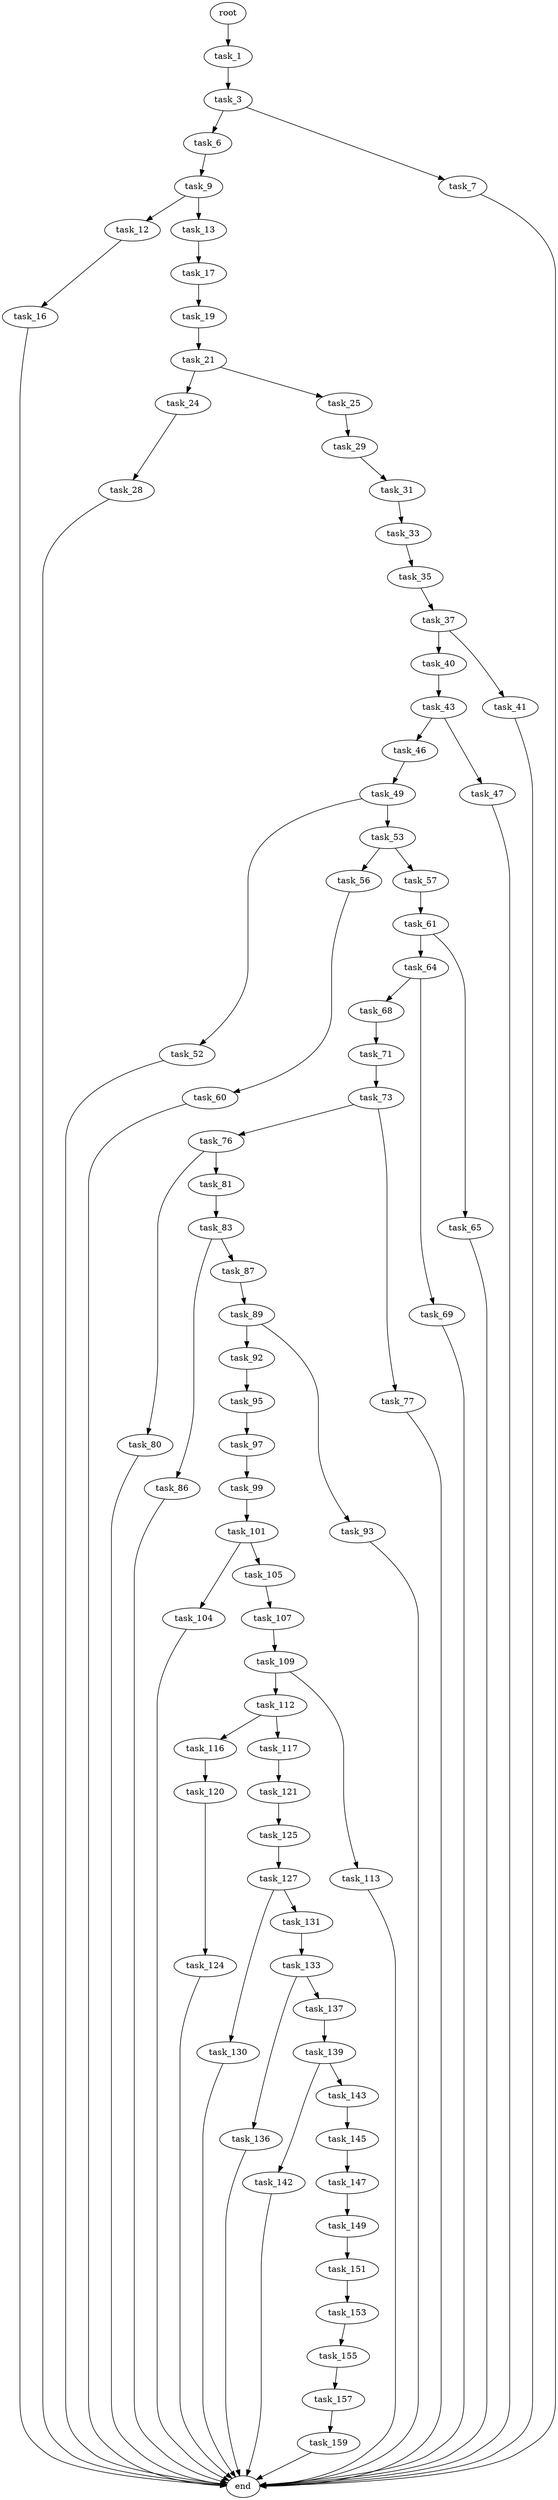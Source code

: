 digraph G {
  root [size="0.000000"];
  task_1 [size="1131998573003.000000"];
  task_3 [size="450476475181.000000"];
  task_6 [size="134217728000.000000"];
  task_7 [size="19326043971.000000"];
  task_9 [size="134217728000.000000"];
  task_12 [size="131336455577.000000"];
  task_13 [size="50759989578.000000"];
  task_16 [size="881303364616.000000"];
  task_17 [size="18332160993.000000"];
  task_19 [size="81804185235.000000"];
  task_21 [size="28991029248.000000"];
  task_24 [size="36992584569.000000"];
  task_25 [size="17580172605.000000"];
  task_28 [size="134217728000.000000"];
  task_29 [size="19972557070.000000"];
  task_31 [size="5070786331.000000"];
  task_33 [size="842434207684.000000"];
  task_35 [size="549755813888.000000"];
  task_37 [size="54819078295.000000"];
  task_40 [size="134217728000.000000"];
  task_41 [size="6075776991.000000"];
  task_43 [size="19084839126.000000"];
  task_46 [size="713932909.000000"];
  task_47 [size="5643283128.000000"];
  task_49 [size="41424589916.000000"];
  task_52 [size="68719476736.000000"];
  task_53 [size="1339481393.000000"];
  task_56 [size="24894847540.000000"];
  task_57 [size="549755813888.000000"];
  task_60 [size="134217728000.000000"];
  task_61 [size="1873267835.000000"];
  task_64 [size="540622217144.000000"];
  task_65 [size="12776702617.000000"];
  task_68 [size="485389439017.000000"];
  task_69 [size="23354350412.000000"];
  task_71 [size="24783068646.000000"];
  task_73 [size="8589934592.000000"];
  task_76 [size="8589934592.000000"];
  task_77 [size="402184033237.000000"];
  task_80 [size="193790825324.000000"];
  task_81 [size="157727088327.000000"];
  task_83 [size="413661879255.000000"];
  task_86 [size="111853874998.000000"];
  task_87 [size="1073741824000.000000"];
  task_89 [size="11590603627.000000"];
  task_92 [size="133375897065.000000"];
  task_93 [size="1073741824000.000000"];
  task_95 [size="331368928070.000000"];
  task_97 [size="202898148761.000000"];
  task_99 [size="828281462010.000000"];
  task_101 [size="1073741824000.000000"];
  task_104 [size="782757789696.000000"];
  task_105 [size="380632325101.000000"];
  task_107 [size="25038261744.000000"];
  task_109 [size="10818525975.000000"];
  task_112 [size="564209174302.000000"];
  task_113 [size="368293445632.000000"];
  task_116 [size="601696806209.000000"];
  task_117 [size="8307247071.000000"];
  task_120 [size="103712009097.000000"];
  task_121 [size="71275380536.000000"];
  task_124 [size="8589934592.000000"];
  task_125 [size="68719476736.000000"];
  task_127 [size="446358699412.000000"];
  task_130 [size="1073741824000.000000"];
  task_131 [size="12402158323.000000"];
  task_133 [size="776462597863.000000"];
  task_136 [size="4057619050.000000"];
  task_137 [size="8589934592.000000"];
  task_139 [size="20674118359.000000"];
  task_142 [size="8922581591.000000"];
  task_143 [size="351897691692.000000"];
  task_145 [size="134217728000.000000"];
  task_147 [size="17305883535.000000"];
  task_149 [size="1073741824000.000000"];
  task_151 [size="60465487075.000000"];
  task_153 [size="418607431.000000"];
  task_155 [size="68719476736.000000"];
  task_157 [size="11250071423.000000"];
  task_159 [size="368293445632.000000"];
  end [size="0.000000"];

  root -> task_1 [size="1.000000"];
  task_1 -> task_3 [size="679477248.000000"];
  task_3 -> task_6 [size="838860800.000000"];
  task_3 -> task_7 [size="838860800.000000"];
  task_6 -> task_9 [size="209715200.000000"];
  task_7 -> end [size="1.000000"];
  task_9 -> task_12 [size="209715200.000000"];
  task_9 -> task_13 [size="209715200.000000"];
  task_12 -> task_16 [size="134217728.000000"];
  task_13 -> task_17 [size="75497472.000000"];
  task_16 -> end [size="1.000000"];
  task_17 -> task_19 [size="75497472.000000"];
  task_19 -> task_21 [size="134217728.000000"];
  task_21 -> task_24 [size="75497472.000000"];
  task_21 -> task_25 [size="75497472.000000"];
  task_24 -> task_28 [size="679477248.000000"];
  task_25 -> task_29 [size="301989888.000000"];
  task_28 -> end [size="1.000000"];
  task_29 -> task_31 [size="75497472.000000"];
  task_31 -> task_33 [size="301989888.000000"];
  task_33 -> task_35 [size="536870912.000000"];
  task_35 -> task_37 [size="536870912.000000"];
  task_37 -> task_40 [size="134217728.000000"];
  task_37 -> task_41 [size="134217728.000000"];
  task_40 -> task_43 [size="209715200.000000"];
  task_41 -> end [size="1.000000"];
  task_43 -> task_46 [size="411041792.000000"];
  task_43 -> task_47 [size="411041792.000000"];
  task_46 -> task_49 [size="33554432.000000"];
  task_47 -> end [size="1.000000"];
  task_49 -> task_52 [size="679477248.000000"];
  task_49 -> task_53 [size="679477248.000000"];
  task_52 -> end [size="1.000000"];
  task_53 -> task_56 [size="33554432.000000"];
  task_53 -> task_57 [size="33554432.000000"];
  task_56 -> task_60 [size="411041792.000000"];
  task_57 -> task_61 [size="536870912.000000"];
  task_60 -> end [size="1.000000"];
  task_61 -> task_64 [size="209715200.000000"];
  task_61 -> task_65 [size="209715200.000000"];
  task_64 -> task_68 [size="838860800.000000"];
  task_64 -> task_69 [size="838860800.000000"];
  task_65 -> end [size="1.000000"];
  task_68 -> task_71 [size="679477248.000000"];
  task_69 -> end [size="1.000000"];
  task_71 -> task_73 [size="536870912.000000"];
  task_73 -> task_76 [size="33554432.000000"];
  task_73 -> task_77 [size="33554432.000000"];
  task_76 -> task_80 [size="33554432.000000"];
  task_76 -> task_81 [size="33554432.000000"];
  task_77 -> end [size="1.000000"];
  task_80 -> end [size="1.000000"];
  task_81 -> task_83 [size="134217728.000000"];
  task_83 -> task_86 [size="301989888.000000"];
  task_83 -> task_87 [size="301989888.000000"];
  task_86 -> end [size="1.000000"];
  task_87 -> task_89 [size="838860800.000000"];
  task_89 -> task_92 [size="536870912.000000"];
  task_89 -> task_93 [size="536870912.000000"];
  task_92 -> task_95 [size="301989888.000000"];
  task_93 -> end [size="1.000000"];
  task_95 -> task_97 [size="536870912.000000"];
  task_97 -> task_99 [size="134217728.000000"];
  task_99 -> task_101 [size="536870912.000000"];
  task_101 -> task_104 [size="838860800.000000"];
  task_101 -> task_105 [size="838860800.000000"];
  task_104 -> end [size="1.000000"];
  task_105 -> task_107 [size="301989888.000000"];
  task_107 -> task_109 [size="411041792.000000"];
  task_109 -> task_112 [size="209715200.000000"];
  task_109 -> task_113 [size="209715200.000000"];
  task_112 -> task_116 [size="679477248.000000"];
  task_112 -> task_117 [size="679477248.000000"];
  task_113 -> end [size="1.000000"];
  task_116 -> task_120 [size="838860800.000000"];
  task_117 -> task_121 [size="301989888.000000"];
  task_120 -> task_124 [size="411041792.000000"];
  task_121 -> task_125 [size="75497472.000000"];
  task_124 -> end [size="1.000000"];
  task_125 -> task_127 [size="134217728.000000"];
  task_127 -> task_130 [size="536870912.000000"];
  task_127 -> task_131 [size="536870912.000000"];
  task_130 -> end [size="1.000000"];
  task_131 -> task_133 [size="536870912.000000"];
  task_133 -> task_136 [size="536870912.000000"];
  task_133 -> task_137 [size="536870912.000000"];
  task_136 -> end [size="1.000000"];
  task_137 -> task_139 [size="33554432.000000"];
  task_139 -> task_142 [size="536870912.000000"];
  task_139 -> task_143 [size="536870912.000000"];
  task_142 -> end [size="1.000000"];
  task_143 -> task_145 [size="536870912.000000"];
  task_145 -> task_147 [size="209715200.000000"];
  task_147 -> task_149 [size="411041792.000000"];
  task_149 -> task_151 [size="838860800.000000"];
  task_151 -> task_153 [size="134217728.000000"];
  task_153 -> task_155 [size="33554432.000000"];
  task_155 -> task_157 [size="134217728.000000"];
  task_157 -> task_159 [size="679477248.000000"];
  task_159 -> end [size="1.000000"];
}
